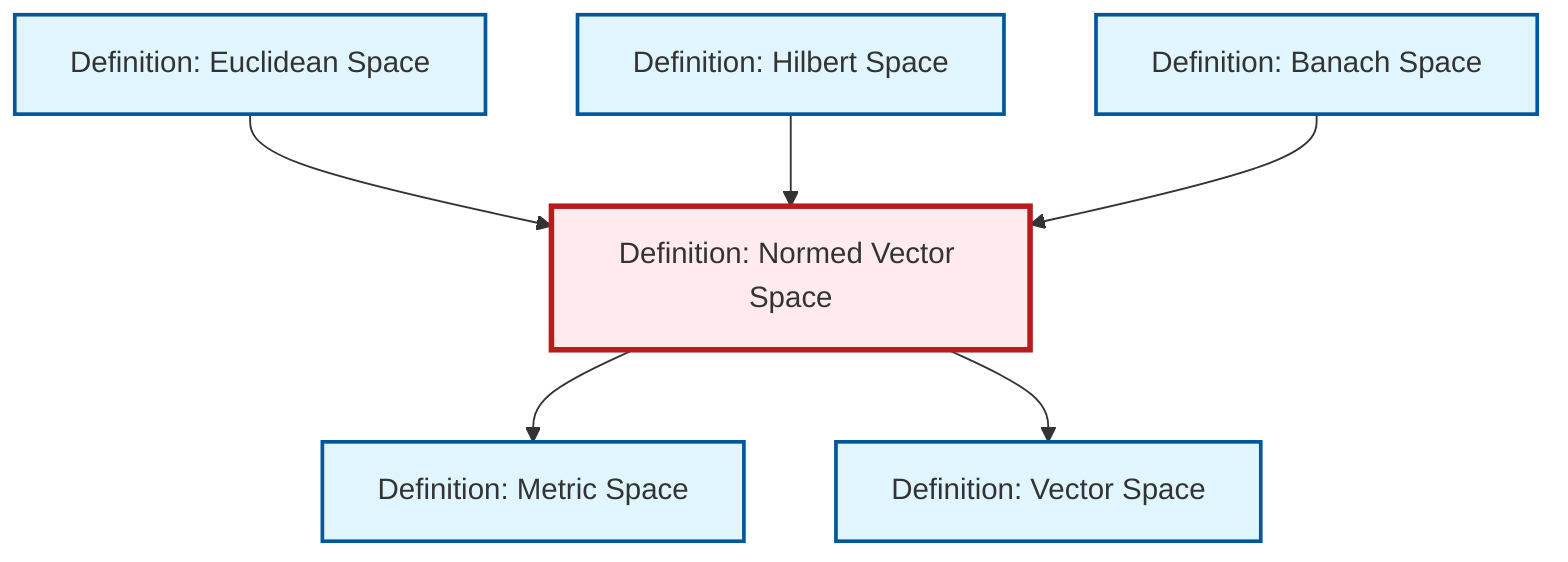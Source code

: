 graph TD
    classDef definition fill:#e1f5fe,stroke:#01579b,stroke-width:2px
    classDef theorem fill:#f3e5f5,stroke:#4a148c,stroke-width:2px
    classDef axiom fill:#fff3e0,stroke:#e65100,stroke-width:2px
    classDef example fill:#e8f5e9,stroke:#1b5e20,stroke-width:2px
    classDef current fill:#ffebee,stroke:#b71c1c,stroke-width:3px
    def-euclidean-space["Definition: Euclidean Space"]:::definition
    def-vector-space["Definition: Vector Space"]:::definition
    def-metric-space["Definition: Metric Space"]:::definition
    def-banach-space["Definition: Banach Space"]:::definition
    def-normed-vector-space["Definition: Normed Vector Space"]:::definition
    def-hilbert-space["Definition: Hilbert Space"]:::definition
    def-normed-vector-space --> def-metric-space
    def-normed-vector-space --> def-vector-space
    def-euclidean-space --> def-normed-vector-space
    def-hilbert-space --> def-normed-vector-space
    def-banach-space --> def-normed-vector-space
    class def-normed-vector-space current